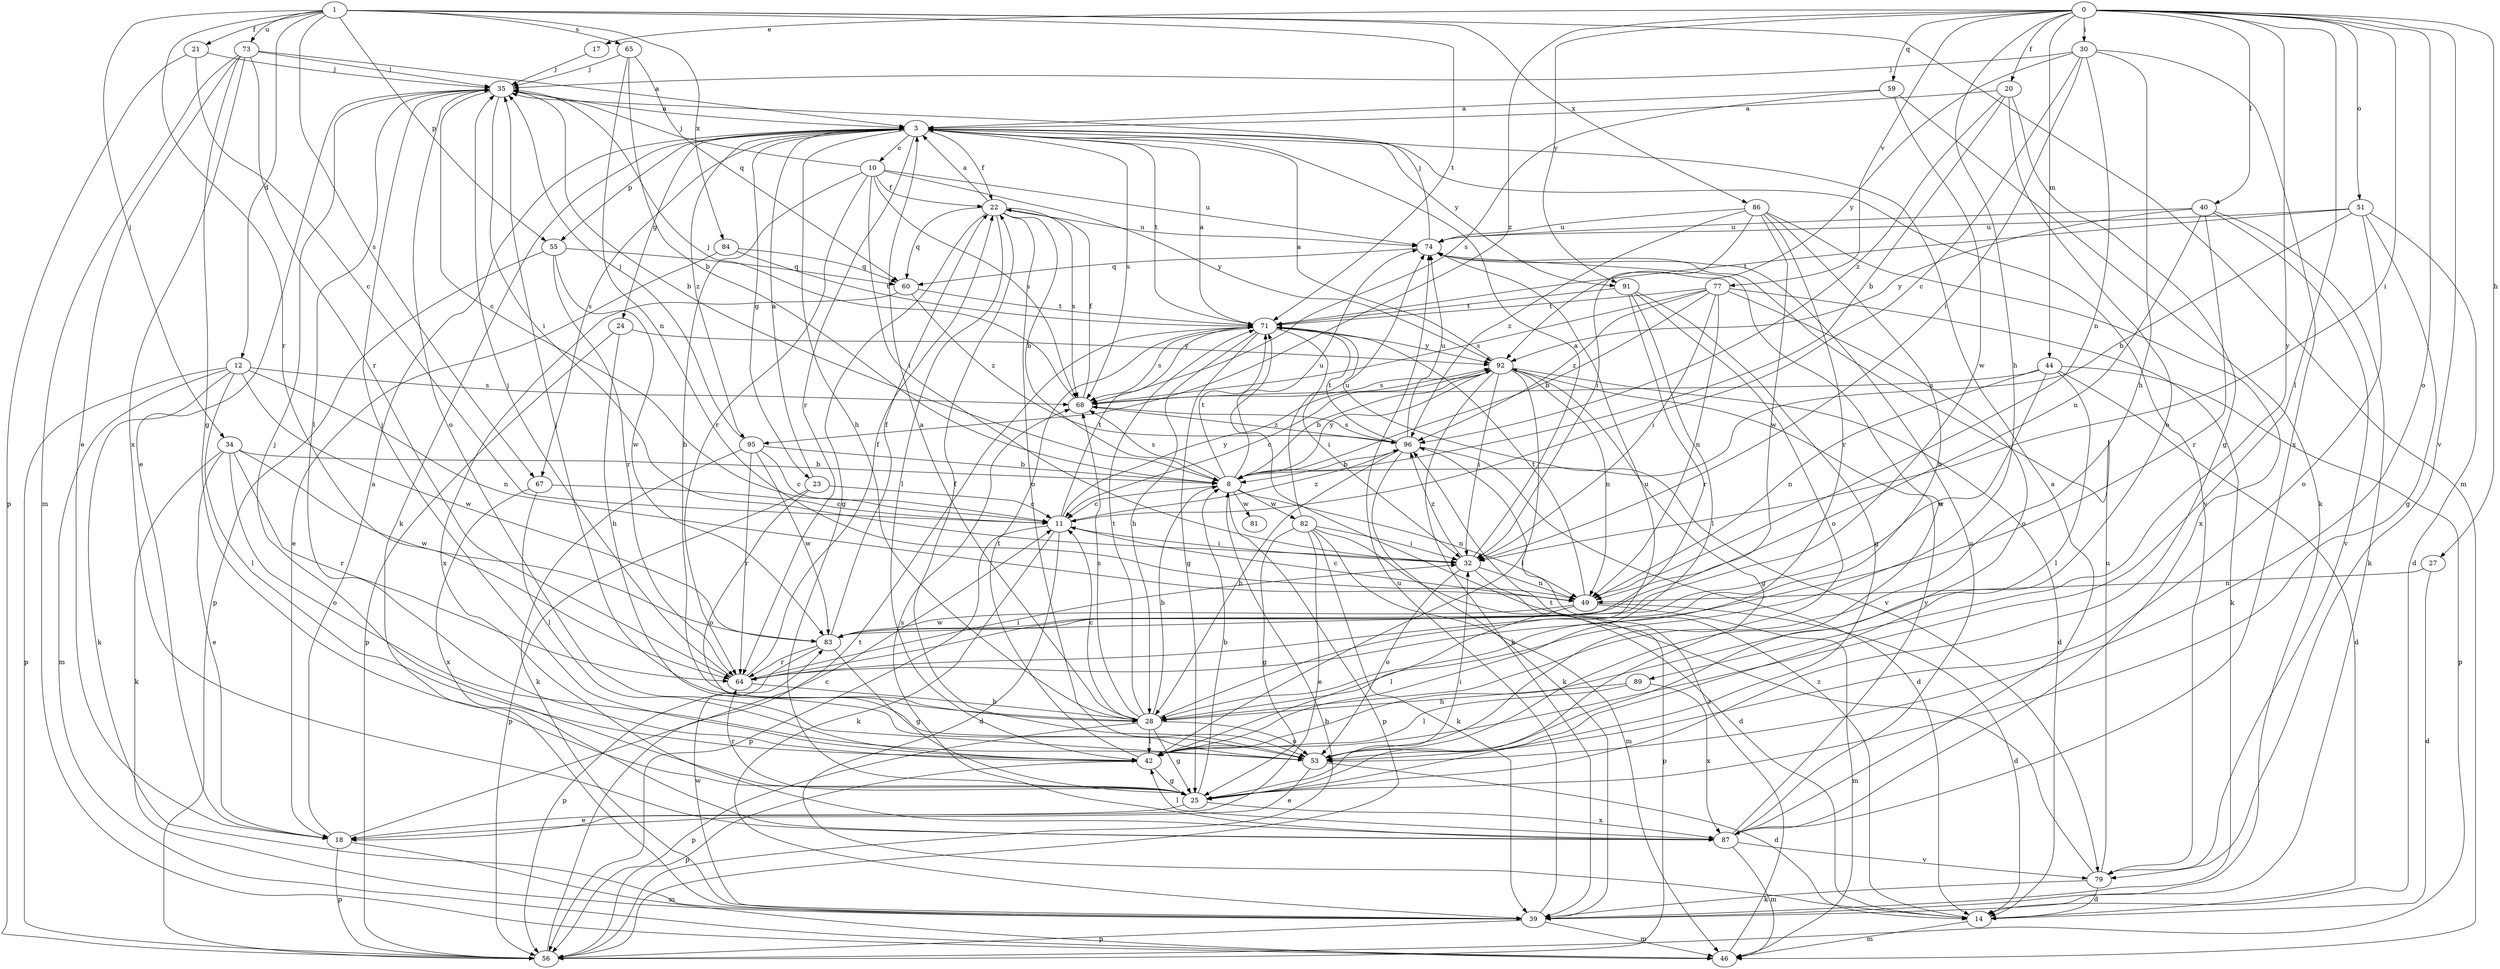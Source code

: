 strict digraph  {
0;
1;
3;
8;
10;
11;
12;
14;
17;
18;
20;
21;
22;
23;
24;
25;
27;
28;
30;
32;
34;
35;
39;
40;
42;
44;
46;
49;
51;
53;
55;
56;
59;
60;
64;
65;
67;
68;
71;
73;
74;
77;
79;
81;
82;
83;
84;
86;
87;
89;
91;
92;
95;
96;
0 -> 17  [label=e];
0 -> 20  [label=f];
0 -> 27  [label=h];
0 -> 28  [label=h];
0 -> 30  [label=i];
0 -> 32  [label=i];
0 -> 40  [label=l];
0 -> 42  [label=l];
0 -> 44  [label=m];
0 -> 51  [label=o];
0 -> 53  [label=o];
0 -> 59  [label=q];
0 -> 77  [label=v];
0 -> 79  [label=v];
0 -> 89  [label=y];
0 -> 91  [label=y];
0 -> 95  [label=z];
1 -> 12  [label=d];
1 -> 21  [label=f];
1 -> 34  [label=j];
1 -> 46  [label=m];
1 -> 55  [label=p];
1 -> 64  [label=r];
1 -> 65  [label=s];
1 -> 67  [label=s];
1 -> 71  [label=t];
1 -> 73  [label=u];
1 -> 84  [label=x];
1 -> 86  [label=x];
3 -> 10  [label=c];
3 -> 22  [label=f];
3 -> 23  [label=g];
3 -> 24  [label=g];
3 -> 28  [label=h];
3 -> 39  [label=k];
3 -> 55  [label=p];
3 -> 64  [label=r];
3 -> 67  [label=s];
3 -> 68  [label=s];
3 -> 71  [label=t];
3 -> 79  [label=v];
3 -> 91  [label=y];
3 -> 95  [label=z];
8 -> 11  [label=c];
8 -> 49  [label=n];
8 -> 56  [label=p];
8 -> 68  [label=s];
8 -> 71  [label=t];
8 -> 74  [label=u];
8 -> 81  [label=w];
8 -> 82  [label=w];
8 -> 92  [label=y];
10 -> 22  [label=f];
10 -> 28  [label=h];
10 -> 32  [label=i];
10 -> 35  [label=j];
10 -> 64  [label=r];
10 -> 68  [label=s];
10 -> 74  [label=u];
10 -> 92  [label=y];
11 -> 14  [label=d];
11 -> 32  [label=i];
11 -> 39  [label=k];
11 -> 56  [label=p];
11 -> 71  [label=t];
11 -> 92  [label=y];
11 -> 96  [label=z];
12 -> 39  [label=k];
12 -> 42  [label=l];
12 -> 46  [label=m];
12 -> 49  [label=n];
12 -> 56  [label=p];
12 -> 68  [label=s];
12 -> 83  [label=w];
14 -> 46  [label=m];
14 -> 96  [label=z];
17 -> 35  [label=j];
18 -> 3  [label=a];
18 -> 11  [label=c];
18 -> 46  [label=m];
18 -> 56  [label=p];
20 -> 3  [label=a];
20 -> 8  [label=b];
20 -> 25  [label=g];
20 -> 53  [label=o];
20 -> 96  [label=z];
21 -> 11  [label=c];
21 -> 35  [label=j];
21 -> 56  [label=p];
22 -> 3  [label=a];
22 -> 8  [label=b];
22 -> 25  [label=g];
22 -> 42  [label=l];
22 -> 53  [label=o];
22 -> 60  [label=q];
22 -> 68  [label=s];
22 -> 74  [label=u];
23 -> 3  [label=a];
23 -> 11  [label=c];
23 -> 53  [label=o];
23 -> 56  [label=p];
24 -> 28  [label=h];
24 -> 56  [label=p];
24 -> 92  [label=y];
25 -> 8  [label=b];
25 -> 18  [label=e];
25 -> 32  [label=i];
25 -> 35  [label=j];
25 -> 64  [label=r];
25 -> 87  [label=x];
27 -> 14  [label=d];
27 -> 49  [label=n];
28 -> 3  [label=a];
28 -> 8  [label=b];
28 -> 11  [label=c];
28 -> 25  [label=g];
28 -> 42  [label=l];
28 -> 53  [label=o];
28 -> 56  [label=p];
28 -> 68  [label=s];
28 -> 71  [label=t];
28 -> 74  [label=u];
30 -> 11  [label=c];
30 -> 28  [label=h];
30 -> 32  [label=i];
30 -> 35  [label=j];
30 -> 49  [label=n];
30 -> 87  [label=x];
30 -> 92  [label=y];
32 -> 3  [label=a];
32 -> 49  [label=n];
32 -> 53  [label=o];
32 -> 56  [label=p];
32 -> 96  [label=z];
34 -> 8  [label=b];
34 -> 18  [label=e];
34 -> 39  [label=k];
34 -> 53  [label=o];
34 -> 64  [label=r];
34 -> 83  [label=w];
35 -> 3  [label=a];
35 -> 8  [label=b];
35 -> 11  [label=c];
35 -> 18  [label=e];
35 -> 32  [label=i];
35 -> 42  [label=l];
35 -> 53  [label=o];
39 -> 46  [label=m];
39 -> 56  [label=p];
39 -> 74  [label=u];
39 -> 83  [label=w];
40 -> 39  [label=k];
40 -> 49  [label=n];
40 -> 64  [label=r];
40 -> 74  [label=u];
40 -> 79  [label=v];
40 -> 92  [label=y];
42 -> 25  [label=g];
42 -> 35  [label=j];
42 -> 56  [label=p];
42 -> 71  [label=t];
44 -> 14  [label=d];
44 -> 42  [label=l];
44 -> 49  [label=n];
44 -> 56  [label=p];
44 -> 68  [label=s];
44 -> 83  [label=w];
46 -> 96  [label=z];
49 -> 11  [label=c];
49 -> 14  [label=d];
49 -> 42  [label=l];
49 -> 46  [label=m];
49 -> 71  [label=t];
49 -> 83  [label=w];
51 -> 8  [label=b];
51 -> 14  [label=d];
51 -> 25  [label=g];
51 -> 53  [label=o];
51 -> 71  [label=t];
51 -> 74  [label=u];
53 -> 14  [label=d];
53 -> 18  [label=e];
53 -> 22  [label=f];
53 -> 35  [label=j];
53 -> 74  [label=u];
55 -> 56  [label=p];
55 -> 60  [label=q];
55 -> 64  [label=r];
55 -> 83  [label=w];
56 -> 8  [label=b];
56 -> 71  [label=t];
59 -> 3  [label=a];
59 -> 39  [label=k];
59 -> 68  [label=s];
59 -> 83  [label=w];
60 -> 71  [label=t];
60 -> 87  [label=x];
60 -> 96  [label=z];
64 -> 22  [label=f];
64 -> 28  [label=h];
64 -> 32  [label=i];
64 -> 35  [label=j];
65 -> 8  [label=b];
65 -> 35  [label=j];
65 -> 49  [label=n];
65 -> 60  [label=q];
67 -> 11  [label=c];
67 -> 42  [label=l];
67 -> 87  [label=x];
68 -> 22  [label=f];
68 -> 35  [label=j];
68 -> 96  [label=z];
71 -> 3  [label=a];
71 -> 25  [label=g];
71 -> 28  [label=h];
71 -> 32  [label=i];
71 -> 68  [label=s];
71 -> 79  [label=v];
71 -> 92  [label=y];
73 -> 3  [label=a];
73 -> 18  [label=e];
73 -> 25  [label=g];
73 -> 35  [label=j];
73 -> 46  [label=m];
73 -> 64  [label=r];
73 -> 87  [label=x];
74 -> 35  [label=j];
74 -> 60  [label=q];
77 -> 8  [label=b];
77 -> 32  [label=i];
77 -> 39  [label=k];
77 -> 49  [label=n];
77 -> 53  [label=o];
77 -> 68  [label=s];
77 -> 71  [label=t];
77 -> 96  [label=z];
79 -> 14  [label=d];
79 -> 39  [label=k];
79 -> 71  [label=t];
79 -> 74  [label=u];
82 -> 14  [label=d];
82 -> 18  [label=e];
82 -> 25  [label=g];
82 -> 32  [label=i];
82 -> 39  [label=k];
82 -> 46  [label=m];
82 -> 74  [label=u];
83 -> 22  [label=f];
83 -> 25  [label=g];
83 -> 56  [label=p];
83 -> 64  [label=r];
84 -> 18  [label=e];
84 -> 60  [label=q];
84 -> 71  [label=t];
86 -> 28  [label=h];
86 -> 32  [label=i];
86 -> 64  [label=r];
86 -> 74  [label=u];
86 -> 83  [label=w];
86 -> 87  [label=x];
86 -> 96  [label=z];
87 -> 3  [label=a];
87 -> 42  [label=l];
87 -> 46  [label=m];
87 -> 68  [label=s];
87 -> 74  [label=u];
87 -> 79  [label=v];
87 -> 92  [label=y];
89 -> 28  [label=h];
89 -> 42  [label=l];
89 -> 87  [label=x];
91 -> 25  [label=g];
91 -> 42  [label=l];
91 -> 53  [label=o];
91 -> 64  [label=r];
91 -> 71  [label=t];
92 -> 3  [label=a];
92 -> 8  [label=b];
92 -> 11  [label=c];
92 -> 14  [label=d];
92 -> 25  [label=g];
92 -> 32  [label=i];
92 -> 39  [label=k];
92 -> 42  [label=l];
92 -> 49  [label=n];
92 -> 68  [label=s];
95 -> 8  [label=b];
95 -> 11  [label=c];
95 -> 35  [label=j];
95 -> 39  [label=k];
95 -> 64  [label=r];
95 -> 83  [label=w];
96 -> 8  [label=b];
96 -> 14  [label=d];
96 -> 28  [label=h];
96 -> 39  [label=k];
96 -> 68  [label=s];
96 -> 71  [label=t];
96 -> 74  [label=u];
}
